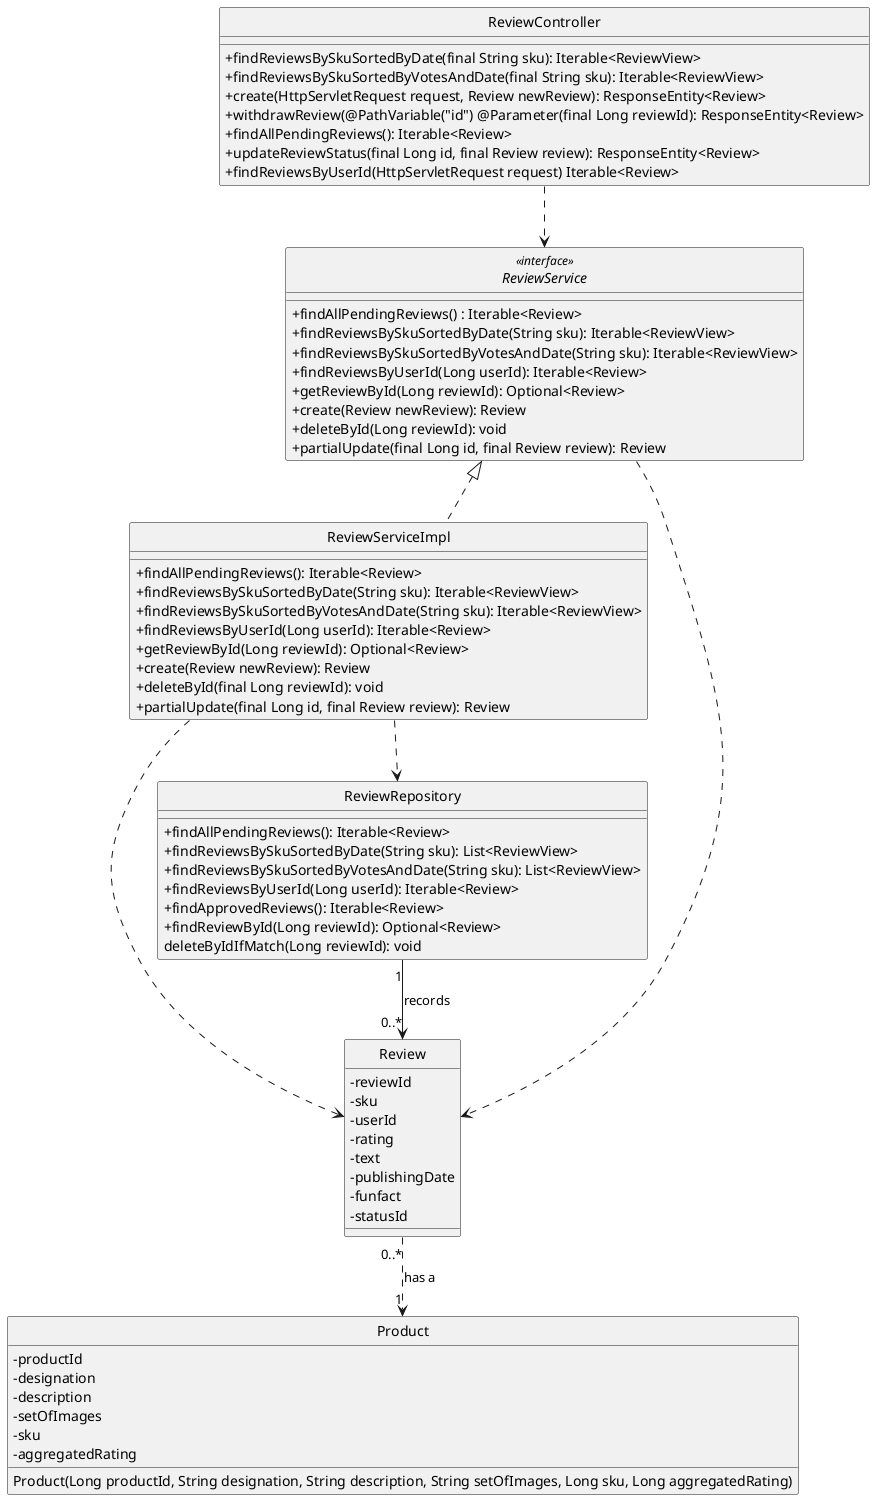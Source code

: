 @startuml
'https://plantuml.com/class-diagram

hide circle
skinparam classAttributeIconSize 0


class ReviewController {
    +findReviewsBySkuSortedByDate(final String sku): Iterable<ReviewView>
    +findReviewsBySkuSortedByVotesAndDate(final String sku): Iterable<ReviewView>
    +create(HttpServletRequest request, Review newReview): ResponseEntity<Review>
    +withdrawReview(@PathVariable("id") @Parameter(final Long reviewId): ResponseEntity<Review>
    +findAllPendingReviews(): Iterable<Review>
    +updateReviewStatus(final Long id, final Review review): ResponseEntity<Review>
    +findReviewsByUserId(HttpServletRequest request) Iterable<Review>
}

interface ReviewService <<interface>> {
    +findAllPendingReviews() : Iterable<Review>
    +findReviewsBySkuSortedByDate(String sku): Iterable<ReviewView>
    +findReviewsBySkuSortedByVotesAndDate(String sku): Iterable<ReviewView>
    +findReviewsByUserId(Long userId): Iterable<Review>
    +getReviewById(Long reviewId): Optional<Review>
    +create(Review newReview): Review
    +deleteById(Long reviewId): void
    +partialUpdate(final Long id, final Review review): Review
}

class ReviewServiceImpl{
    +findAllPendingReviews(): Iterable<Review>
    +findReviewsBySkuSortedByDate(String sku): Iterable<ReviewView>
    +findReviewsBySkuSortedByVotesAndDate(String sku): Iterable<ReviewView>
    +findReviewsByUserId(Long userId): Iterable<Review>
    +getReviewById(Long reviewId): Optional<Review>
    +create(Review newReview): Review
    +deleteById(final Long reviewId): void
    +partialUpdate(final Long id, final Review review): Review
}

class Review {
    - reviewId
    - sku
    - userId
    - rating
    - text
    - publishingDate
    - funfact
    - statusId
}

class Product {
    - productId
    - designation
    - description
    - setOfImages
    - sku
    - aggregatedRating
    Product(Long productId, String designation, String description, String setOfImages, Long sku, Long aggregatedRating)
}

class ReviewRepository {
    +findAllPendingReviews(): Iterable<Review>
    +findReviewsBySkuSortedByDate(String sku): List<ReviewView>
    +findReviewsBySkuSortedByVotesAndDate(String sku): List<ReviewView>
    +findReviewsByUserId(Long userId): Iterable<Review>
    +findApprovedReviews(): Iterable<Review>
    +findReviewById(Long reviewId): Optional<Review>
    deleteByIdIfMatch(Long reviewId): void
}

ReviewRepository "1" --> "0..*" Review:  records

ReviewController ..> ReviewService
ReviewServiceImpl ..> ReviewRepository
ReviewServiceImpl ..> Review
ReviewService ..> Review
Review "0..*" ..> "1" Product: has a

ReviewServiceImpl .up.|> ReviewService


@enduml
